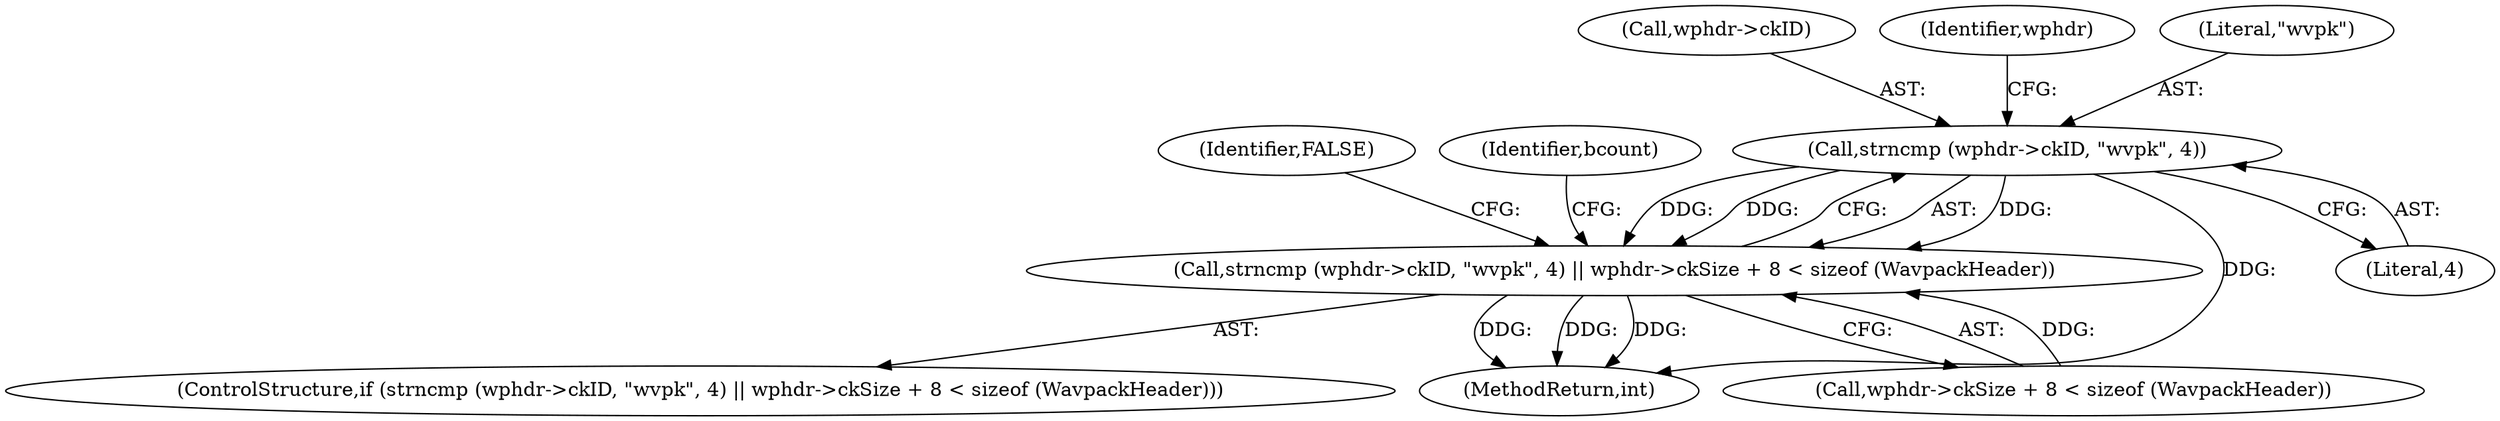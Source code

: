 digraph "0_WavPack_bba5389dc598a92bdf2b297c3ea34620b6679b5b@pointer" {
"1000122" [label="(Call,strncmp (wphdr->ckID, \"wvpk\", 4))"];
"1000121" [label="(Call,strncmp (wphdr->ckID, \"wvpk\", 4) || wphdr->ckSize + 8 < sizeof (WavpackHeader))"];
"1000122" [label="(Call,strncmp (wphdr->ckID, \"wvpk\", 4))"];
"1000375" [label="(MethodReturn,int)"];
"1000123" [label="(Call,wphdr->ckID)"];
"1000121" [label="(Call,strncmp (wphdr->ckID, \"wvpk\", 4) || wphdr->ckSize + 8 < sizeof (WavpackHeader))"];
"1000120" [label="(ControlStructure,if (strncmp (wphdr->ckID, \"wvpk\", 4) || wphdr->ckSize + 8 < sizeof (WavpackHeader)))"];
"1000128" [label="(Call,wphdr->ckSize + 8 < sizeof (WavpackHeader))"];
"1000137" [label="(Identifier,FALSE)"];
"1000131" [label="(Identifier,wphdr)"];
"1000139" [label="(Identifier,bcount)"];
"1000127" [label="(Literal,4)"];
"1000126" [label="(Literal,\"wvpk\")"];
"1000122" -> "1000121"  [label="AST: "];
"1000122" -> "1000127"  [label="CFG: "];
"1000123" -> "1000122"  [label="AST: "];
"1000126" -> "1000122"  [label="AST: "];
"1000127" -> "1000122"  [label="AST: "];
"1000131" -> "1000122"  [label="CFG: "];
"1000121" -> "1000122"  [label="CFG: "];
"1000122" -> "1000375"  [label="DDG: "];
"1000122" -> "1000121"  [label="DDG: "];
"1000122" -> "1000121"  [label="DDG: "];
"1000122" -> "1000121"  [label="DDG: "];
"1000121" -> "1000120"  [label="AST: "];
"1000121" -> "1000128"  [label="CFG: "];
"1000128" -> "1000121"  [label="AST: "];
"1000137" -> "1000121"  [label="CFG: "];
"1000139" -> "1000121"  [label="CFG: "];
"1000121" -> "1000375"  [label="DDG: "];
"1000121" -> "1000375"  [label="DDG: "];
"1000121" -> "1000375"  [label="DDG: "];
"1000128" -> "1000121"  [label="DDG: "];
}
